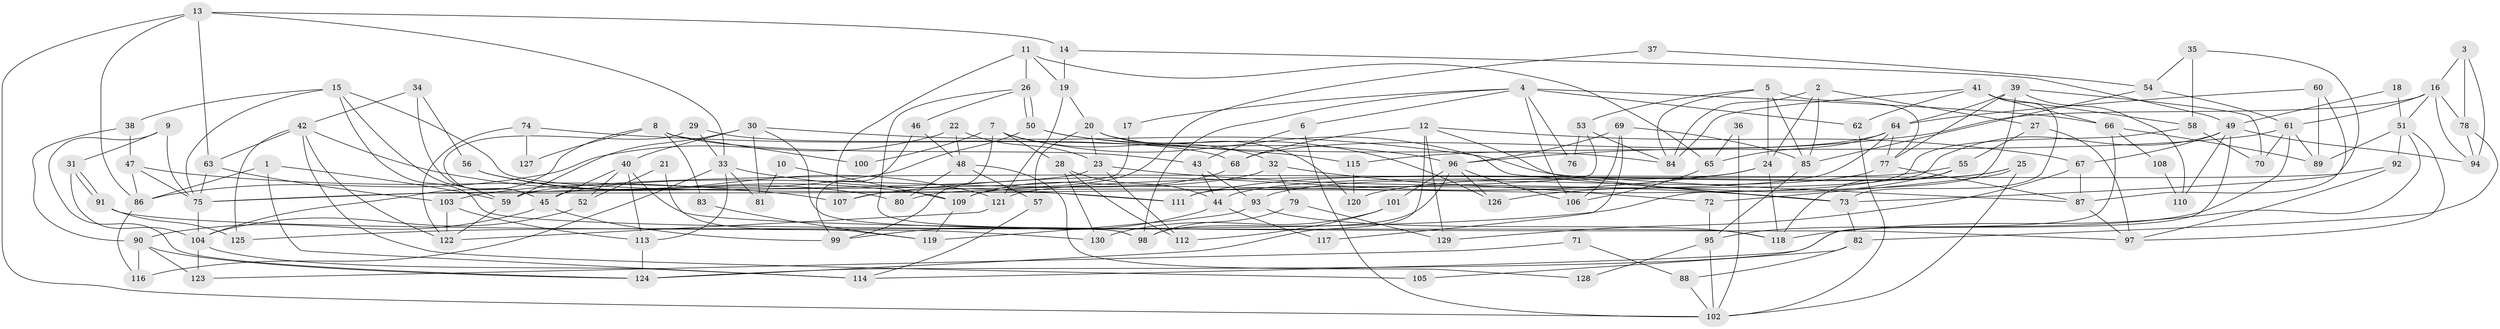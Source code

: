 // Generated by graph-tools (version 1.1) at 2025/11/02/27/25 16:11:18]
// undirected, 130 vertices, 260 edges
graph export_dot {
graph [start="1"]
  node [color=gray90,style=filled];
  1;
  2;
  3;
  4;
  5;
  6;
  7;
  8;
  9;
  10;
  11;
  12;
  13;
  14;
  15;
  16;
  17;
  18;
  19;
  20;
  21;
  22;
  23;
  24;
  25;
  26;
  27;
  28;
  29;
  30;
  31;
  32;
  33;
  34;
  35;
  36;
  37;
  38;
  39;
  40;
  41;
  42;
  43;
  44;
  45;
  46;
  47;
  48;
  49;
  50;
  51;
  52;
  53;
  54;
  55;
  56;
  57;
  58;
  59;
  60;
  61;
  62;
  63;
  64;
  65;
  66;
  67;
  68;
  69;
  70;
  71;
  72;
  73;
  74;
  75;
  76;
  77;
  78;
  79;
  80;
  81;
  82;
  83;
  84;
  85;
  86;
  87;
  88;
  89;
  90;
  91;
  92;
  93;
  94;
  95;
  96;
  97;
  98;
  99;
  100;
  101;
  102;
  103;
  104;
  105;
  106;
  107;
  108;
  109;
  110;
  111;
  112;
  113;
  114;
  115;
  116;
  117;
  118;
  119;
  120;
  121;
  122;
  123;
  124;
  125;
  126;
  127;
  128;
  129;
  130;
  1 -- 59;
  1 -- 86;
  1 -- 114;
  2 -- 84;
  2 -- 24;
  2 -- 27;
  2 -- 85;
  3 -- 16;
  3 -- 78;
  3 -- 94;
  4 -- 6;
  4 -- 106;
  4 -- 17;
  4 -- 62;
  4 -- 66;
  4 -- 76;
  4 -- 98;
  5 -- 53;
  5 -- 77;
  5 -- 24;
  5 -- 84;
  5 -- 85;
  6 -- 43;
  6 -- 102;
  7 -- 99;
  7 -- 73;
  7 -- 28;
  7 -- 32;
  7 -- 100;
  8 -- 104;
  8 -- 43;
  8 -- 83;
  8 -- 100;
  8 -- 127;
  9 -- 31;
  9 -- 75;
  9 -- 124;
  10 -- 109;
  10 -- 81;
  11 -- 26;
  11 -- 19;
  11 -- 65;
  11 -- 107;
  12 -- 124;
  12 -- 73;
  12 -- 67;
  12 -- 68;
  12 -- 129;
  13 -- 86;
  13 -- 102;
  13 -- 14;
  13 -- 33;
  13 -- 63;
  14 -- 49;
  14 -- 19;
  15 -- 59;
  15 -- 118;
  15 -- 38;
  15 -- 75;
  15 -- 111;
  16 -- 96;
  16 -- 94;
  16 -- 51;
  16 -- 61;
  16 -- 78;
  17 -- 59;
  18 -- 49;
  18 -- 51;
  19 -- 121;
  19 -- 20;
  20 -- 23;
  20 -- 57;
  20 -- 84;
  20 -- 120;
  21 -- 119;
  21 -- 52;
  22 -- 48;
  22 -- 86;
  22 -- 23;
  23 -- 75;
  23 -- 73;
  23 -- 112;
  24 -- 118;
  24 -- 44;
  24 -- 107;
  25 -- 72;
  25 -- 102;
  25 -- 111;
  25 -- 120;
  26 -- 50;
  26 -- 50;
  26 -- 98;
  26 -- 46;
  27 -- 97;
  27 -- 55;
  28 -- 112;
  28 -- 44;
  28 -- 130;
  29 -- 33;
  29 -- 68;
  29 -- 45;
  30 -- 87;
  30 -- 40;
  30 -- 59;
  30 -- 81;
  30 -- 98;
  31 -- 91;
  31 -- 91;
  31 -- 104;
  32 -- 79;
  32 -- 45;
  32 -- 72;
  33 -- 111;
  33 -- 81;
  33 -- 113;
  33 -- 116;
  34 -- 56;
  34 -- 45;
  34 -- 42;
  35 -- 73;
  35 -- 58;
  35 -- 54;
  36 -- 65;
  36 -- 102;
  37 -- 54;
  37 -- 107;
  38 -- 47;
  38 -- 90;
  39 -- 77;
  39 -- 64;
  39 -- 70;
  39 -- 110;
  39 -- 125;
  40 -- 113;
  40 -- 45;
  40 -- 52;
  40 -- 97;
  41 -- 66;
  41 -- 84;
  41 -- 58;
  41 -- 62;
  41 -- 73;
  42 -- 63;
  42 -- 105;
  42 -- 109;
  42 -- 122;
  42 -- 125;
  43 -- 44;
  43 -- 93;
  44 -- 99;
  44 -- 117;
  45 -- 90;
  45 -- 99;
  46 -- 99;
  46 -- 48;
  47 -- 107;
  47 -- 75;
  47 -- 86;
  48 -- 57;
  48 -- 80;
  48 -- 128;
  49 -- 124;
  49 -- 111;
  49 -- 67;
  49 -- 94;
  49 -- 110;
  50 -- 126;
  50 -- 96;
  50 -- 103;
  51 -- 97;
  51 -- 89;
  51 -- 92;
  51 -- 118;
  52 -- 104;
  53 -- 75;
  53 -- 84;
  53 -- 76;
  54 -- 85;
  54 -- 61;
  55 -- 59;
  55 -- 118;
  55 -- 126;
  56 -- 121;
  56 -- 80;
  57 -- 114;
  58 -- 70;
  58 -- 109;
  59 -- 122;
  60 -- 89;
  60 -- 64;
  60 -- 87;
  61 -- 70;
  61 -- 89;
  61 -- 95;
  61 -- 115;
  62 -- 102;
  63 -- 103;
  63 -- 75;
  64 -- 68;
  64 -- 65;
  64 -- 77;
  64 -- 80;
  65 -- 106;
  66 -- 89;
  66 -- 108;
  66 -- 114;
  67 -- 87;
  67 -- 129;
  68 -- 109;
  69 -- 96;
  69 -- 85;
  69 -- 106;
  69 -- 117;
  71 -- 123;
  71 -- 88;
  72 -- 95;
  73 -- 82;
  74 -- 115;
  74 -- 122;
  74 -- 127;
  75 -- 104;
  77 -- 87;
  77 -- 93;
  78 -- 94;
  78 -- 82;
  79 -- 98;
  79 -- 129;
  82 -- 88;
  82 -- 105;
  83 -- 119;
  85 -- 95;
  86 -- 116;
  87 -- 97;
  88 -- 102;
  90 -- 116;
  90 -- 123;
  90 -- 124;
  91 -- 125;
  91 -- 130;
  92 -- 97;
  92 -- 121;
  93 -- 118;
  93 -- 119;
  95 -- 102;
  95 -- 128;
  96 -- 98;
  96 -- 101;
  96 -- 106;
  96 -- 126;
  101 -- 130;
  101 -- 112;
  103 -- 113;
  103 -- 122;
  104 -- 114;
  104 -- 123;
  108 -- 110;
  109 -- 119;
  113 -- 124;
  115 -- 120;
  121 -- 122;
}
